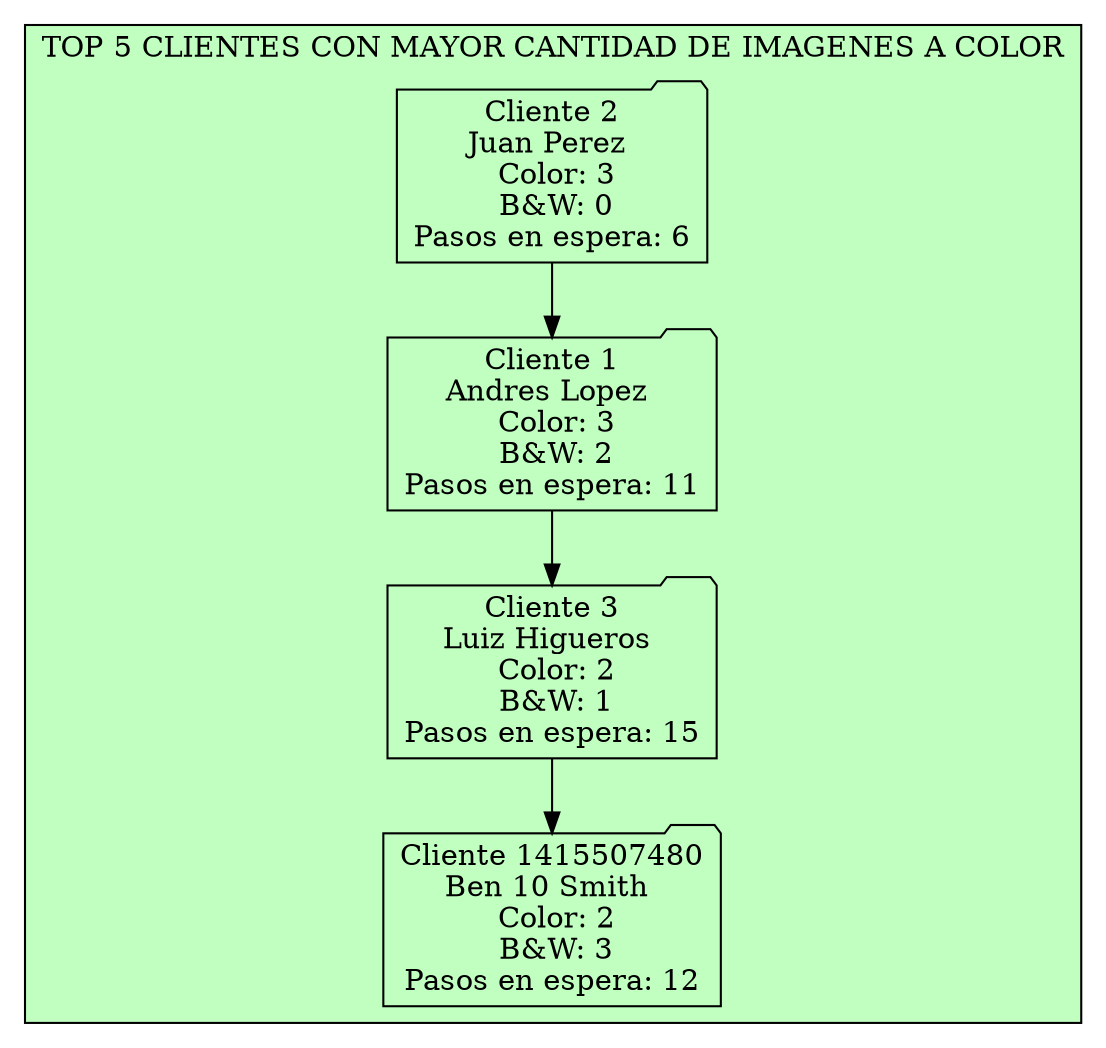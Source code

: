 digraph G { 
subgraph cluster_ClientesTOP{ 
label="TOP 5 CLIENTES CON MAYOR CANTIDAD DE IMAGENES A COLOR"; 
bgcolor="darkseagreen1"; 
node[shape = box]; 
Nodo1699113578[shape=folder label="Cliente 2\nJuan Perez \n Color: 3\n B&W: 0\nPasos en espera: 6"];
Nodo1306324352[shape=folder label="Cliente 1\nAndres Lopez \n Color: 3\n B&W: 2\nPasos en espera: 11"];
Nodo355790875[shape=folder label="Cliente 3\nLuiz Higueros \n Color: 2\n B&W: 1\nPasos en espera: 15"];
Nodo2028017635[shape=folder label="Cliente 1415507480\nBen 10 Smith \n Color: 2\n B&W: 3\nPasos en espera: 12"];
Nodo1699113578 -> Nodo1306324352 
Nodo1306324352 -> Nodo355790875 
Nodo355790875 -> Nodo2028017635 
}rankdir = TB;
}
